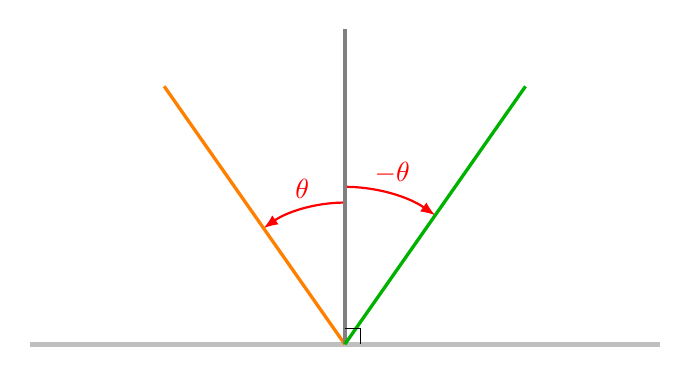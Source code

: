 \begin{tikzpicture}[scale=2]


\def\mytheta{35};

\draw[ultra thick, lightgray] (-2,0) -- (2,0);

\draw[<-,>=latex,red,thick] (90-\mytheta:1) arc({90-\mytheta}:90:1) node[midway, above]{$-\theta$};
\draw[<-,>=latex,red,thick] (90+\mytheta:0.9) arc({90+\mytheta}:90:0.9) node[midway, above]{$\theta$};

\draw[very thick, orange] (0,0) -- (90+\mytheta:2); % node[above]{$\vec \ell$};
\draw[very thick, gray] (0,0) -- (90:2); % node[above]{$\vec n$};
\draw[very thick, green!70!black] (0,0) -- (90-\mytheta:2); % node[above]{$\vec r$};

\draw (0.1,0) -- ++(0,0.1) -- ++ (-0.1,0);

\coordinate (P) at (0,0);
%\node[blue, scale=3] at (P) {.};



\end{tikzpicture}